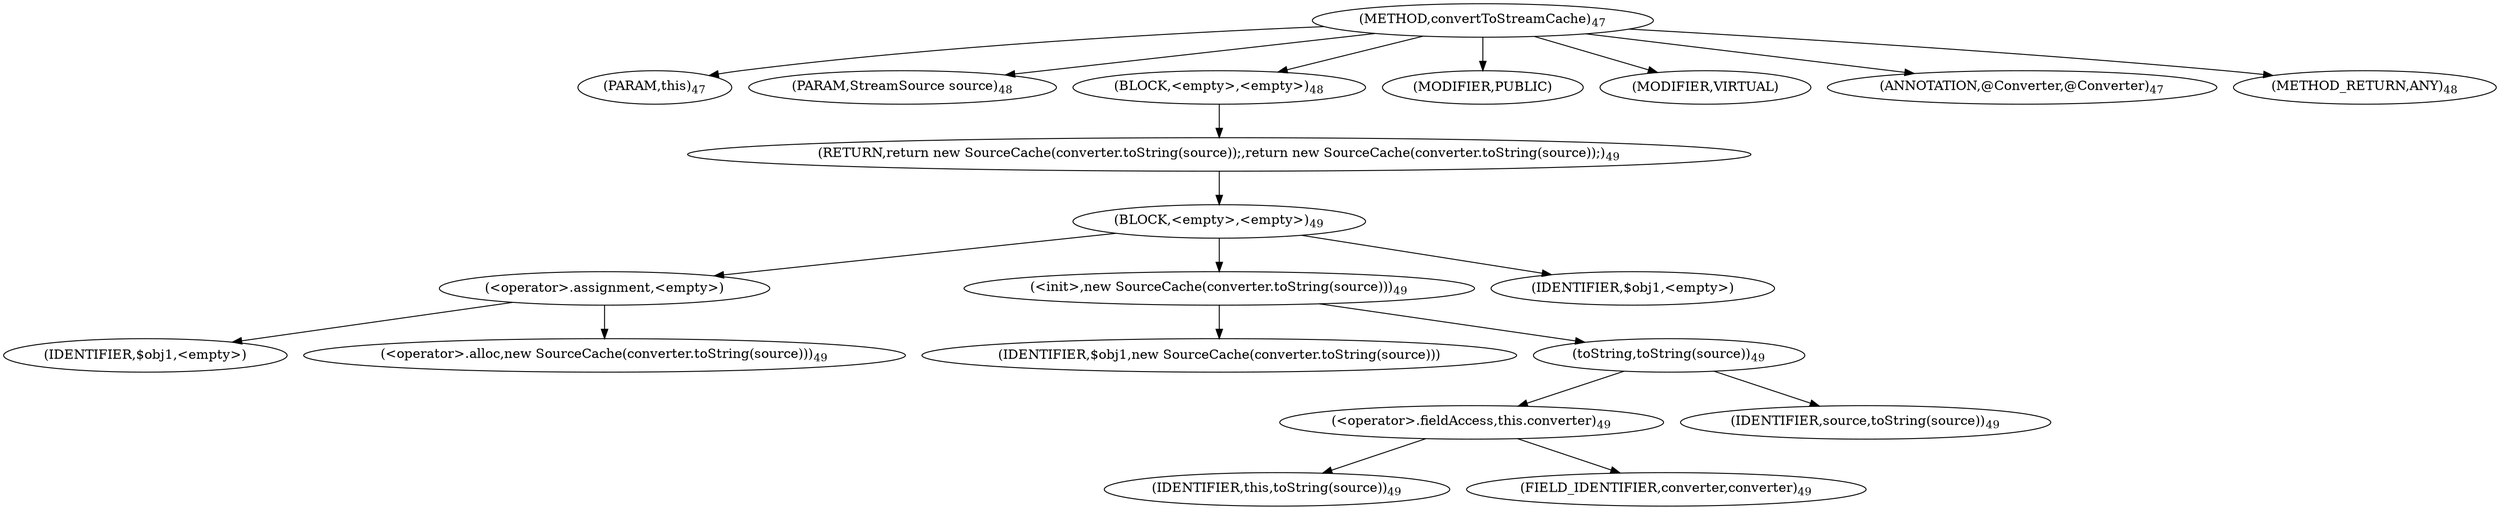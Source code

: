digraph "convertToStreamCache" {  
"53" [label = <(METHOD,convertToStreamCache)<SUB>47</SUB>> ]
"54" [label = <(PARAM,this)<SUB>47</SUB>> ]
"55" [label = <(PARAM,StreamSource source)<SUB>48</SUB>> ]
"56" [label = <(BLOCK,&lt;empty&gt;,&lt;empty&gt;)<SUB>48</SUB>> ]
"57" [label = <(RETURN,return new SourceCache(converter.toString(source));,return new SourceCache(converter.toString(source));)<SUB>49</SUB>> ]
"58" [label = <(BLOCK,&lt;empty&gt;,&lt;empty&gt;)<SUB>49</SUB>> ]
"59" [label = <(&lt;operator&gt;.assignment,&lt;empty&gt;)> ]
"60" [label = <(IDENTIFIER,$obj1,&lt;empty&gt;)> ]
"61" [label = <(&lt;operator&gt;.alloc,new SourceCache(converter.toString(source)))<SUB>49</SUB>> ]
"62" [label = <(&lt;init&gt;,new SourceCache(converter.toString(source)))<SUB>49</SUB>> ]
"63" [label = <(IDENTIFIER,$obj1,new SourceCache(converter.toString(source)))> ]
"64" [label = <(toString,toString(source))<SUB>49</SUB>> ]
"65" [label = <(&lt;operator&gt;.fieldAccess,this.converter)<SUB>49</SUB>> ]
"66" [label = <(IDENTIFIER,this,toString(source))<SUB>49</SUB>> ]
"67" [label = <(FIELD_IDENTIFIER,converter,converter)<SUB>49</SUB>> ]
"68" [label = <(IDENTIFIER,source,toString(source))<SUB>49</SUB>> ]
"69" [label = <(IDENTIFIER,$obj1,&lt;empty&gt;)> ]
"70" [label = <(MODIFIER,PUBLIC)> ]
"71" [label = <(MODIFIER,VIRTUAL)> ]
"72" [label = <(ANNOTATION,@Converter,@Converter)<SUB>47</SUB>> ]
"73" [label = <(METHOD_RETURN,ANY)<SUB>48</SUB>> ]
  "53" -> "54" 
  "53" -> "55" 
  "53" -> "56" 
  "53" -> "70" 
  "53" -> "71" 
  "53" -> "72" 
  "53" -> "73" 
  "56" -> "57" 
  "57" -> "58" 
  "58" -> "59" 
  "58" -> "62" 
  "58" -> "69" 
  "59" -> "60" 
  "59" -> "61" 
  "62" -> "63" 
  "62" -> "64" 
  "64" -> "65" 
  "64" -> "68" 
  "65" -> "66" 
  "65" -> "67" 
}
